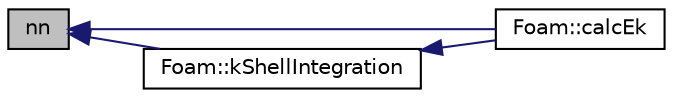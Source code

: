 digraph "nn"
{
  bgcolor="transparent";
  edge [fontname="Helvetica",fontsize="10",labelfontname="Helvetica",labelfontsize="10"];
  node [fontname="Helvetica",fontsize="10",shape=record];
  rankdir="LR";
  Node1 [label="nn",height=0.2,width=0.4,color="black", fillcolor="grey75", style="filled", fontcolor="black"];
  Node1 -> Node2 [dir="back",color="midnightblue",fontsize="10",style="solid",fontname="Helvetica"];
  Node2 [label="Foam::calcEk",height=0.2,width=0.4,color="black",URL="$a10974.html#aa112c1580f5856aec5238241e9e47d60"];
  Node1 -> Node3 [dir="back",color="midnightblue",fontsize="10",style="solid",fontname="Helvetica"];
  Node3 [label="Foam::kShellIntegration",height=0.2,width=0.4,color="black",URL="$a10974.html#aec40163ae7e05b5bceffe68aa37ea9ae"];
  Node3 -> Node2 [dir="back",color="midnightblue",fontsize="10",style="solid",fontname="Helvetica"];
}
